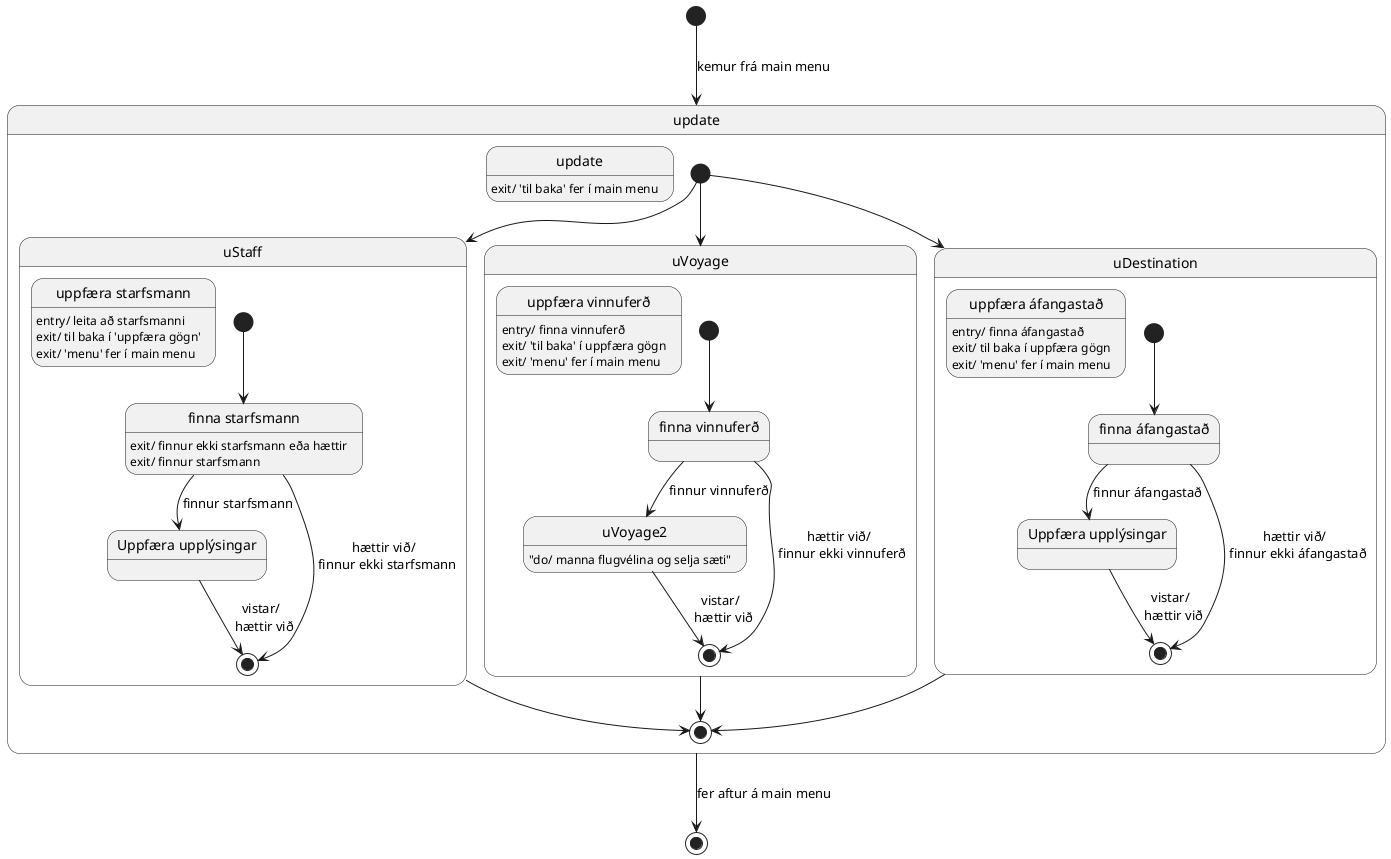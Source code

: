 @startuml


state update {
  
state update as "uppfæra gögn"
  state update : exit/ 'til baka' fer í main menu
  state uStaff {
    state uStaff : entry/ leita að starfsmanni
    state uStaff : exit/ til baka í 'uppfæra gögn'
    state uStaff : exit/ 'menu' fer í main menu
    state uStaff as "uppfæra starfsmann"

    [*] --> uStaff1
    uStaff1 --> uStaff2 : finnur starfsmann
    uStaff2 --> [*] : vistar/ \n hættir við
    uStaff1 --> [*] : hættir við/ \n finnur ekki starfsmann

    state uStaff1 as "finna starfsmann"
      uStaff1 : exit/ finnur ekki starfsmann eða hættir
      uStaff1 : exit/ finnur starfsmann
    state uStaff2 as "Uppfæra upplýsingar"
  }

  state uVoyage {
    state uVoyage : entry/ finna vinnuferð
    state uVoyage : exit/ 'til baka' í uppfæra gögn
    state uVoyage : exit/ 'menu' fer í main menu
    state uVoyage as "uppfæra vinnuferð"
    state uVoyage1 as "finna vinnuferð"
    state uVoyage2 as "Uppfæra upplýsingar"
      state uVoyage2 : "do/ manna flugvélina og selja sæti"

    [*] --> uVoyage1
    uVoyage1 --> uVoyage2 : finnur vinnuferð
    uVoyage1 --> [*] : hættir við/ \n finnur ekki vinnuferð
    uVoyage2 --> [*] : vistar/ \n hættir við
    

    state uVoyage1 as "finna vinnuferð"
  }

  state uDestination {
    state uDestination : entry/ finna áfangastað
    state uDestination : exit/ til baka í uppfæra gögn
    state uDestination : exit/ 'menu' fer í main menu
    state uDestination as "uppfæra áfangastað"
    state uDest1 as "finna áfangastað"
    state uDest2 as "Uppfæra upplýsingar"

    [*] --> uDest1
    uDest1 --> uDest2 : finnur áfangastað
    uDest1 --> [*] : hættir við/ \n finnur ekki áfangastað
    uDest2 --> [*] : vistar/ \n hættir við

  }

  [*] --> uStaff
  [*] --> uVoyage
  [*] --> uDestination
  uStaff --> [*]
  uVoyage --> [*]
  uDestination --> [*]
}
[*] --> update : kemur frá main menu
update --> [*] : fer aftur á main menu

@enduml